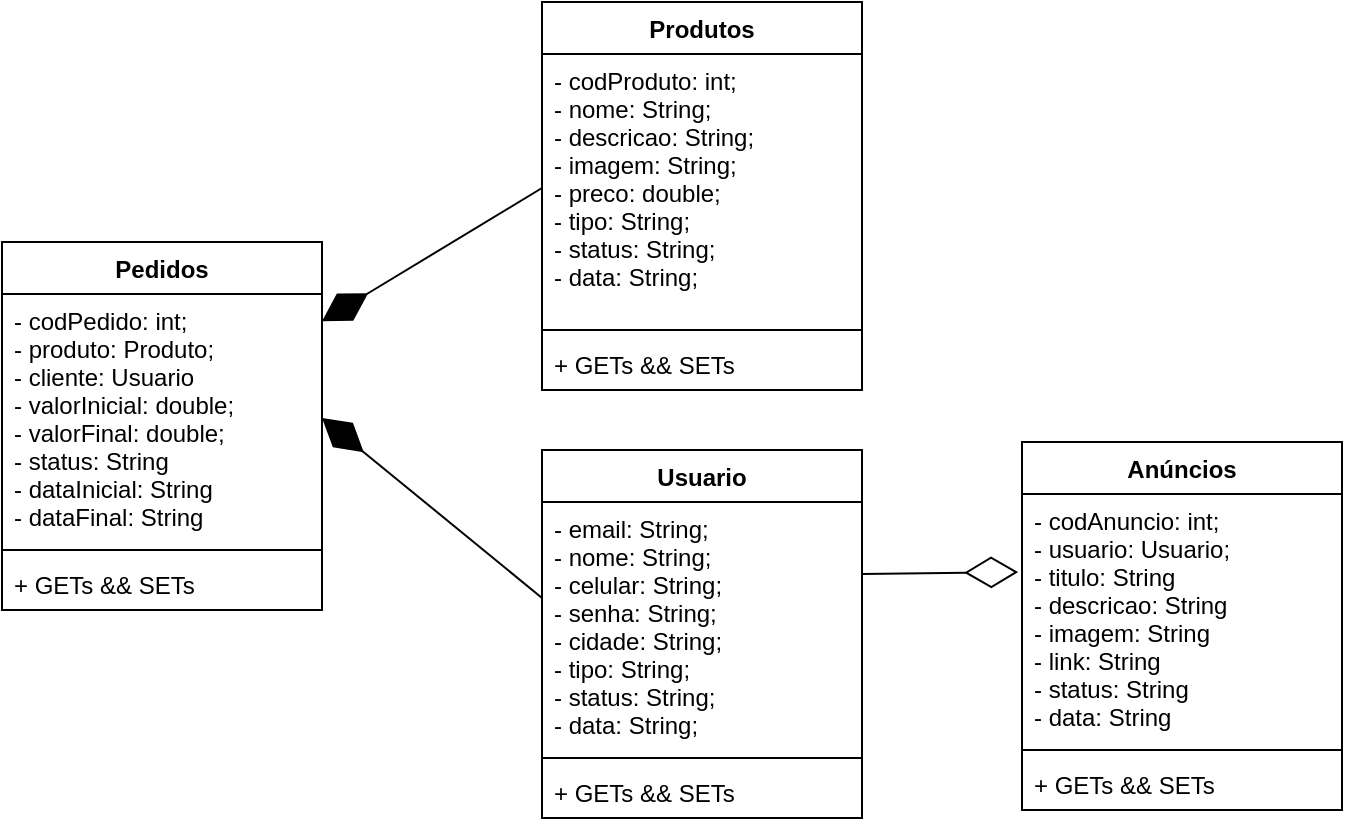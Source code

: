 <mxfile version="13.1.3" type="device"><diagram id="UCdqPC8DpILxQ5_8MSQn" name="Page-1"><mxGraphModel dx="868" dy="401" grid="1" gridSize="10" guides="1" tooltips="1" connect="1" arrows="1" fold="1" page="1" pageScale="1" pageWidth="827" pageHeight="1169" math="0" shadow="0"><root><mxCell id="0"/><mxCell id="1" parent="0"/><mxCell id="AzLUMJpIv3VxEIjU-q9w-11" value="" style="endArrow=diamondThin;endFill=0;endSize=24;html=1;exitX=1;exitY=0.29;exitDx=0;exitDy=0;exitPerimeter=0;entryX=-0.012;entryY=0.315;entryDx=0;entryDy=0;entryPerimeter=0;" edge="1" parent="1" source="AzLUMJpIv3VxEIjU-q9w-3" target="AzLUMJpIv3VxEIjU-q9w-8"><mxGeometry width="160" relative="1" as="geometry"><mxPoint x="319" y="450" as="sourcePoint"/><mxPoint x="479" y="450" as="targetPoint"/></mxGeometry></mxCell><mxCell id="AzLUMJpIv3VxEIjU-q9w-20" value="" style="endArrow=diamondThin;endFill=1;endSize=24;html=1;exitX=0;exitY=0.5;exitDx=0;exitDy=0;" edge="1" parent="1" source="AzLUMJpIv3VxEIjU-q9w-13" target="AzLUMJpIv3VxEIjU-q9w-17"><mxGeometry width="160" relative="1" as="geometry"><mxPoint x="309" y="300" as="sourcePoint"/><mxPoint x="459" y="380" as="targetPoint"/></mxGeometry></mxCell><mxCell id="AzLUMJpIv3VxEIjU-q9w-21" value="" style="endArrow=diamondThin;endFill=1;endSize=24;html=1;exitX=0;exitY=0.387;exitDx=0;exitDy=0;exitPerimeter=0;entryX=1;entryY=0.5;entryDx=0;entryDy=0;" edge="1" parent="1" source="AzLUMJpIv3VxEIjU-q9w-3" target="AzLUMJpIv3VxEIjU-q9w-17"><mxGeometry width="160" relative="1" as="geometry"><mxPoint x="359" y="460" as="sourcePoint"/><mxPoint x="519" y="460" as="targetPoint"/></mxGeometry></mxCell><mxCell id="AzLUMJpIv3VxEIjU-q9w-12" value="Produtos" style="swimlane;fontStyle=1;align=center;verticalAlign=top;childLayout=stackLayout;horizontal=1;startSize=26;horizontalStack=0;resizeParent=1;resizeParentMax=0;resizeLast=0;collapsible=1;marginBottom=0;" vertex="1" parent="1"><mxGeometry x="349" y="170" width="160" height="194" as="geometry"/></mxCell><mxCell id="AzLUMJpIv3VxEIjU-q9w-13" value="- codProduto: int;&#10;- nome: String;&#10;- descricao: String;&#10;- imagem: String;&#10;- preco: double;&#10;- tipo: String;&#10;- status: String;&#10;- data: String;" style="text;strokeColor=none;fillColor=none;align=left;verticalAlign=top;spacingLeft=4;spacingRight=4;overflow=hidden;rotatable=0;points=[[0,0.5],[1,0.5]];portConstraint=eastwest;" vertex="1" parent="AzLUMJpIv3VxEIjU-q9w-12"><mxGeometry y="26" width="160" height="134" as="geometry"/></mxCell><mxCell id="AzLUMJpIv3VxEIjU-q9w-14" value="" style="line;strokeWidth=1;fillColor=none;align=left;verticalAlign=middle;spacingTop=-1;spacingLeft=3;spacingRight=3;rotatable=0;labelPosition=right;points=[];portConstraint=eastwest;" vertex="1" parent="AzLUMJpIv3VxEIjU-q9w-12"><mxGeometry y="160" width="160" height="8" as="geometry"/></mxCell><mxCell id="AzLUMJpIv3VxEIjU-q9w-15" value="+ GETs &amp;&amp; SETs" style="text;strokeColor=none;fillColor=none;align=left;verticalAlign=top;spacingLeft=4;spacingRight=4;overflow=hidden;rotatable=0;points=[[0,0.5],[1,0.5]];portConstraint=eastwest;" vertex="1" parent="AzLUMJpIv3VxEIjU-q9w-12"><mxGeometry y="168" width="160" height="26" as="geometry"/></mxCell><mxCell id="AzLUMJpIv3VxEIjU-q9w-7" value="Anúncios" style="swimlane;fontStyle=1;align=center;verticalAlign=top;childLayout=stackLayout;horizontal=1;startSize=26;horizontalStack=0;resizeParent=1;resizeParentMax=0;resizeLast=0;collapsible=1;marginBottom=0;" vertex="1" parent="1"><mxGeometry x="589" y="390" width="160" height="184" as="geometry"/></mxCell><mxCell id="AzLUMJpIv3VxEIjU-q9w-8" value="- codAnuncio: int;&#10;- usuario: Usuario;&#10;- titulo: String&#10;- descricao: String&#10;- imagem: String&#10;- link: String&#10;- status: String&#10;- data: String" style="text;strokeColor=none;fillColor=none;align=left;verticalAlign=top;spacingLeft=4;spacingRight=4;overflow=hidden;rotatable=0;points=[[0,0.5],[1,0.5]];portConstraint=eastwest;" vertex="1" parent="AzLUMJpIv3VxEIjU-q9w-7"><mxGeometry y="26" width="160" height="124" as="geometry"/></mxCell><mxCell id="AzLUMJpIv3VxEIjU-q9w-9" value="" style="line;strokeWidth=1;fillColor=none;align=left;verticalAlign=middle;spacingTop=-1;spacingLeft=3;spacingRight=3;rotatable=0;labelPosition=right;points=[];portConstraint=eastwest;" vertex="1" parent="AzLUMJpIv3VxEIjU-q9w-7"><mxGeometry y="150" width="160" height="8" as="geometry"/></mxCell><mxCell id="AzLUMJpIv3VxEIjU-q9w-10" value="+ GETs &amp;&amp; SETs" style="text;strokeColor=none;fillColor=none;align=left;verticalAlign=top;spacingLeft=4;spacingRight=4;overflow=hidden;rotatable=0;points=[[0,0.5],[1,0.5]];portConstraint=eastwest;" vertex="1" parent="AzLUMJpIv3VxEIjU-q9w-7"><mxGeometry y="158" width="160" height="26" as="geometry"/></mxCell><mxCell id="AzLUMJpIv3VxEIjU-q9w-2" value="Usuario" style="swimlane;fontStyle=1;align=center;verticalAlign=top;childLayout=stackLayout;horizontal=1;startSize=26;horizontalStack=0;resizeParent=1;resizeParentMax=0;resizeLast=0;collapsible=1;marginBottom=0;" vertex="1" parent="1"><mxGeometry x="349" y="394" width="160" height="184" as="geometry"/></mxCell><mxCell id="AzLUMJpIv3VxEIjU-q9w-3" value="- email: String;&#10;- nome: String;&#10;- celular: String;&#10;- senha: String;&#10;- cidade: String;&#10;- tipo: String;&#10;- status: String;&#10;- data: String;" style="text;strokeColor=none;fillColor=none;align=left;verticalAlign=top;spacingLeft=4;spacingRight=4;overflow=hidden;rotatable=0;points=[[0,0.5],[1,0.5]];portConstraint=eastwest;" vertex="1" parent="AzLUMJpIv3VxEIjU-q9w-2"><mxGeometry y="26" width="160" height="124" as="geometry"/></mxCell><mxCell id="AzLUMJpIv3VxEIjU-q9w-4" value="" style="line;strokeWidth=1;fillColor=none;align=left;verticalAlign=middle;spacingTop=-1;spacingLeft=3;spacingRight=3;rotatable=0;labelPosition=right;points=[];portConstraint=eastwest;" vertex="1" parent="AzLUMJpIv3VxEIjU-q9w-2"><mxGeometry y="150" width="160" height="8" as="geometry"/></mxCell><mxCell id="AzLUMJpIv3VxEIjU-q9w-5" value="+ GETs &amp;&amp; SETs" style="text;strokeColor=none;fillColor=none;align=left;verticalAlign=top;spacingLeft=4;spacingRight=4;overflow=hidden;rotatable=0;points=[[0,0.5],[1,0.5]];portConstraint=eastwest;" vertex="1" parent="AzLUMJpIv3VxEIjU-q9w-2"><mxGeometry y="158" width="160" height="26" as="geometry"/></mxCell><mxCell id="AzLUMJpIv3VxEIjU-q9w-16" value="Pedidos" style="swimlane;fontStyle=1;align=center;verticalAlign=top;childLayout=stackLayout;horizontal=1;startSize=26;horizontalStack=0;resizeParent=1;resizeParentMax=0;resizeLast=0;collapsible=1;marginBottom=0;" vertex="1" parent="1"><mxGeometry x="79" y="290" width="160" height="184" as="geometry"/></mxCell><mxCell id="AzLUMJpIv3VxEIjU-q9w-17" value="- codPedido: int;&#10;- produto: Produto;&#10;- cliente: Usuario&#10;- valorInicial: double;&#10;- valorFinal: double;&#10;- status: String&#10;- dataInicial: String&#10;- dataFinal: String" style="text;strokeColor=none;fillColor=none;align=left;verticalAlign=top;spacingLeft=4;spacingRight=4;overflow=hidden;rotatable=0;points=[[0,0.5],[1,0.5]];portConstraint=eastwest;" vertex="1" parent="AzLUMJpIv3VxEIjU-q9w-16"><mxGeometry y="26" width="160" height="124" as="geometry"/></mxCell><mxCell id="AzLUMJpIv3VxEIjU-q9w-18" value="" style="line;strokeWidth=1;fillColor=none;align=left;verticalAlign=middle;spacingTop=-1;spacingLeft=3;spacingRight=3;rotatable=0;labelPosition=right;points=[];portConstraint=eastwest;" vertex="1" parent="AzLUMJpIv3VxEIjU-q9w-16"><mxGeometry y="150" width="160" height="8" as="geometry"/></mxCell><mxCell id="AzLUMJpIv3VxEIjU-q9w-19" value="+ GETs &amp;&amp; SETs" style="text;strokeColor=none;fillColor=none;align=left;verticalAlign=top;spacingLeft=4;spacingRight=4;overflow=hidden;rotatable=0;points=[[0,0.5],[1,0.5]];portConstraint=eastwest;" vertex="1" parent="AzLUMJpIv3VxEIjU-q9w-16"><mxGeometry y="158" width="160" height="26" as="geometry"/></mxCell></root></mxGraphModel></diagram></mxfile>